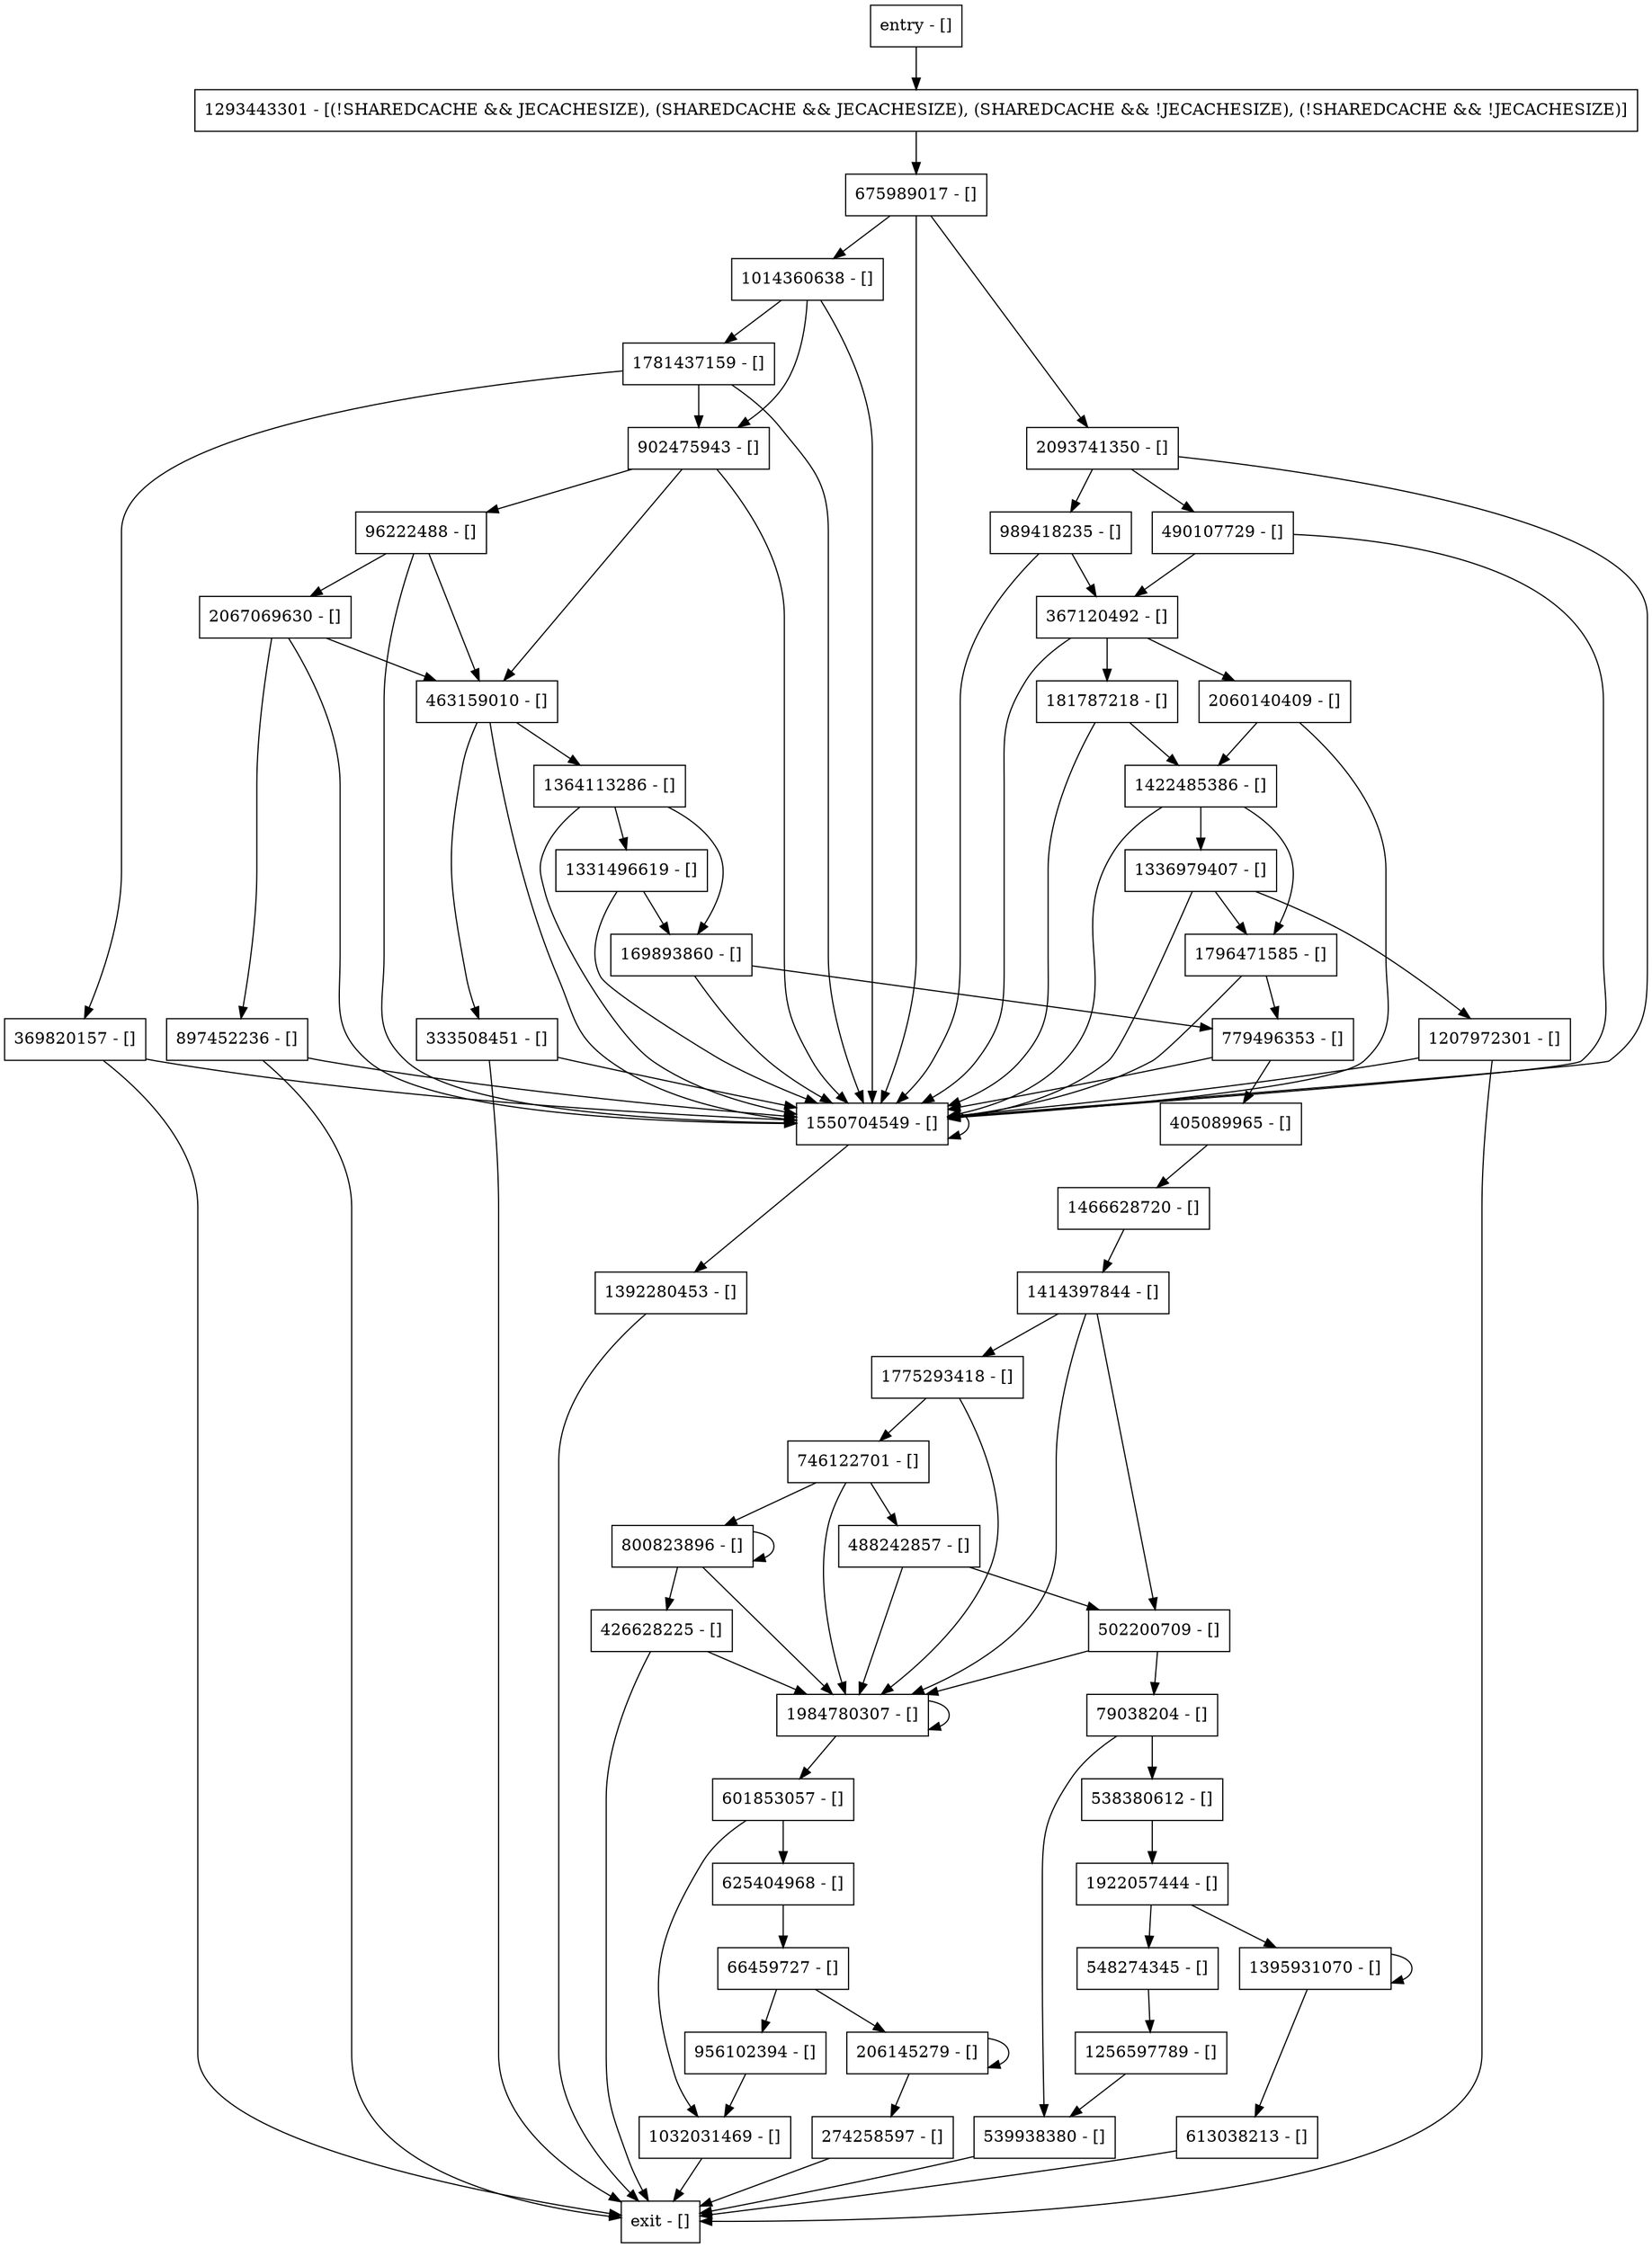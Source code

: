 digraph getEnvironment {
node [shape=record];
1293443301 [label="1293443301 - [(!SHAREDCACHE && JECACHESIZE), (SHAREDCACHE && JECACHESIZE), (SHAREDCACHE && !JECACHESIZE), (!SHAREDCACHE && !JECACHESIZE)]"];
405089965 [label="405089965 - []"];
96222488 [label="96222488 - []"];
426628225 [label="426628225 - []"];
1550704549 [label="1550704549 - []"];
1014360638 [label="1014360638 - []"];
548274345 [label="548274345 - []"];
2093741350 [label="2093741350 - []"];
956102394 [label="956102394 - []"];
488242857 [label="488242857 - []"];
79038204 [label="79038204 - []"];
746122701 [label="746122701 - []"];
1984780307 [label="1984780307 - []"];
989418235 [label="989418235 - []"];
1466628720 [label="1466628720 - []"];
1414397844 [label="1414397844 - []"];
539938380 [label="539938380 - []"];
1922057444 [label="1922057444 - []"];
206145279 [label="206145279 - []"];
902475943 [label="902475943 - []"];
1392280453 [label="1392280453 - []"];
897452236 [label="897452236 - []"];
463159010 [label="463159010 - []"];
502200709 [label="502200709 - []"];
entry [label="entry - []"];
exit [label="exit - []"];
625404968 [label="625404968 - []"];
169893860 [label="169893860 - []"];
274258597 [label="274258597 - []"];
800823896 [label="800823896 - []"];
1395931070 [label="1395931070 - []"];
2060140409 [label="2060140409 - []"];
1364113286 [label="1364113286 - []"];
490107729 [label="490107729 - []"];
1336979407 [label="1336979407 - []"];
1775293418 [label="1775293418 - []"];
333508451 [label="333508451 - []"];
1256597789 [label="1256597789 - []"];
613038213 [label="613038213 - []"];
1422485386 [label="1422485386 - []"];
369820157 [label="369820157 - []"];
675989017 [label="675989017 - []"];
2067069630 [label="2067069630 - []"];
1032031469 [label="1032031469 - []"];
1781437159 [label="1781437159 - []"];
779496353 [label="779496353 - []"];
538380612 [label="538380612 - []"];
66459727 [label="66459727 - []"];
1207972301 [label="1207972301 - []"];
1796471585 [label="1796471585 - []"];
601853057 [label="601853057 - []"];
181787218 [label="181787218 - []"];
1331496619 [label="1331496619 - []"];
367120492 [label="367120492 - []"];
entry;
exit;
1293443301 -> 675989017;
405089965 -> 1466628720;
96222488 -> 2067069630;
96222488 -> 1550704549;
96222488 -> 463159010;
426628225 -> exit;
426628225 -> 1984780307;
1550704549 -> 1550704549;
1550704549 -> 1392280453;
1014360638 -> 1550704549;
1014360638 -> 1781437159;
1014360638 -> 902475943;
548274345 -> 1256597789;
2093741350 -> 490107729;
2093741350 -> 1550704549;
2093741350 -> 989418235;
956102394 -> 1032031469;
488242857 -> 1984780307;
488242857 -> 502200709;
79038204 -> 538380612;
79038204 -> 539938380;
746122701 -> 488242857;
746122701 -> 800823896;
746122701 -> 1984780307;
1984780307 -> 601853057;
1984780307 -> 1984780307;
989418235 -> 1550704549;
989418235 -> 367120492;
1466628720 -> 1414397844;
1414397844 -> 1984780307;
1414397844 -> 1775293418;
1414397844 -> 502200709;
539938380 -> exit;
1922057444 -> 1395931070;
1922057444 -> 548274345;
206145279 -> 206145279;
206145279 -> 274258597;
902475943 -> 96222488;
902475943 -> 1550704549;
902475943 -> 463159010;
1392280453 -> exit;
897452236 -> exit;
897452236 -> 1550704549;
463159010 -> 1364113286;
463159010 -> 1550704549;
463159010 -> 333508451;
502200709 -> 79038204;
502200709 -> 1984780307;
entry -> 1293443301;
625404968 -> 66459727;
169893860 -> 1550704549;
169893860 -> 779496353;
274258597 -> exit;
800823896 -> 426628225;
800823896 -> 800823896;
800823896 -> 1984780307;
1395931070 -> 1395931070;
1395931070 -> 613038213;
2060140409 -> 1422485386;
2060140409 -> 1550704549;
1364113286 -> 169893860;
1364113286 -> 1550704549;
1364113286 -> 1331496619;
490107729 -> 1550704549;
490107729 -> 367120492;
1336979407 -> 1550704549;
1336979407 -> 1207972301;
1336979407 -> 1796471585;
1775293418 -> 746122701;
1775293418 -> 1984780307;
333508451 -> exit;
333508451 -> 1550704549;
1256597789 -> 539938380;
613038213 -> exit;
1422485386 -> 1550704549;
1422485386 -> 1336979407;
1422485386 -> 1796471585;
369820157 -> exit;
369820157 -> 1550704549;
675989017 -> 1550704549;
675989017 -> 1014360638;
675989017 -> 2093741350;
2067069630 -> 1550704549;
2067069630 -> 897452236;
2067069630 -> 463159010;
1032031469 -> exit;
1781437159 -> 1550704549;
1781437159 -> 369820157;
1781437159 -> 902475943;
779496353 -> 405089965;
779496353 -> 1550704549;
538380612 -> 1922057444;
66459727 -> 956102394;
66459727 -> 206145279;
1207972301 -> exit;
1207972301 -> 1550704549;
1796471585 -> 1550704549;
1796471585 -> 779496353;
601853057 -> 625404968;
601853057 -> 1032031469;
181787218 -> 1422485386;
181787218 -> 1550704549;
1331496619 -> 169893860;
1331496619 -> 1550704549;
367120492 -> 2060140409;
367120492 -> 1550704549;
367120492 -> 181787218;
}
